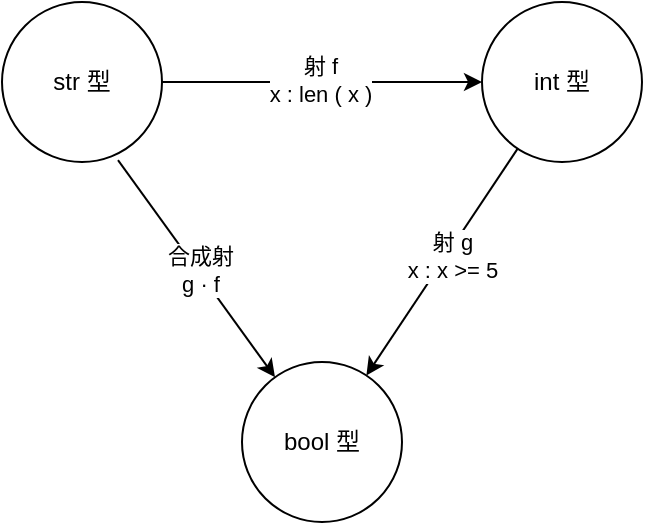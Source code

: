 <mxfile version="16.5.1" type="device"><diagram id="v92y-lTXs8RKk6qdmRQe" name="ページ1"><mxGraphModel dx="946" dy="672" grid="1" gridSize="10" guides="1" tooltips="1" connect="1" arrows="1" fold="1" page="1" pageScale="1" pageWidth="850" pageHeight="1100" math="0" shadow="0"><root><mxCell id="0"/><mxCell id="1" parent="0"/><mxCell id="WTejFuNND6WGRjznni1L-4" value="" style="edgeStyle=orthogonalEdgeStyle;rounded=0;orthogonalLoop=1;jettySize=auto;html=1;" parent="1" source="WTejFuNND6WGRjznni1L-1" target="WTejFuNND6WGRjznni1L-3" edge="1"><mxGeometry relative="1" as="geometry"/></mxCell><mxCell id="WTejFuNND6WGRjznni1L-12" value="射 f&lt;br&gt;x : len ( x )" style="edgeLabel;html=1;align=center;verticalAlign=middle;resizable=0;points=[];" parent="WTejFuNND6WGRjznni1L-4" vertex="1" connectable="0"><mxGeometry x="-0.013" y="1" relative="1" as="geometry"><mxPoint as="offset"/></mxGeometry></mxCell><mxCell id="WTejFuNND6WGRjznni1L-1" value="str 型" style="ellipse;whiteSpace=wrap;html=1;aspect=fixed;" parent="1" vertex="1"><mxGeometry x="380" y="310" width="80" height="80" as="geometry"/></mxCell><mxCell id="WTejFuNND6WGRjznni1L-10" value="" style="rounded=0;orthogonalLoop=1;jettySize=auto;html=1;elbow=vertical;" parent="1" source="WTejFuNND6WGRjznni1L-3" target="WTejFuNND6WGRjznni1L-9" edge="1"><mxGeometry relative="1" as="geometry"/></mxCell><mxCell id="WTejFuNND6WGRjznni1L-13" value="射 g&lt;br&gt;x : x &amp;gt;= 5" style="edgeLabel;html=1;align=center;verticalAlign=middle;resizable=0;points=[];" parent="WTejFuNND6WGRjznni1L-10" vertex="1" connectable="0"><mxGeometry x="-0.077" y="2" relative="1" as="geometry"><mxPoint as="offset"/></mxGeometry></mxCell><mxCell id="WTejFuNND6WGRjznni1L-3" value="int 型" style="ellipse;whiteSpace=wrap;html=1;aspect=fixed;" parent="1" vertex="1"><mxGeometry x="620" y="310" width="80" height="80" as="geometry"/></mxCell><mxCell id="WTejFuNND6WGRjznni1L-11" style="edgeStyle=none;rounded=0;orthogonalLoop=1;jettySize=auto;html=1;elbow=vertical;exitX=0.725;exitY=0.988;exitDx=0;exitDy=0;exitPerimeter=0;" parent="1" source="WTejFuNND6WGRjznni1L-1" target="WTejFuNND6WGRjznni1L-9" edge="1"><mxGeometry relative="1" as="geometry"/></mxCell><mxCell id="WTejFuNND6WGRjznni1L-14" value="合成射&lt;br&gt;g · f" style="edgeLabel;html=1;align=center;verticalAlign=middle;resizable=0;points=[];" parent="WTejFuNND6WGRjznni1L-11" vertex="1" connectable="0"><mxGeometry x="0.015" y="1" relative="1" as="geometry"><mxPoint as="offset"/></mxGeometry></mxCell><mxCell id="WTejFuNND6WGRjznni1L-9" value="bool&amp;nbsp;型" style="ellipse;whiteSpace=wrap;html=1;aspect=fixed;" parent="1" vertex="1"><mxGeometry x="500" y="490" width="80" height="80" as="geometry"/></mxCell></root></mxGraphModel></diagram></mxfile>